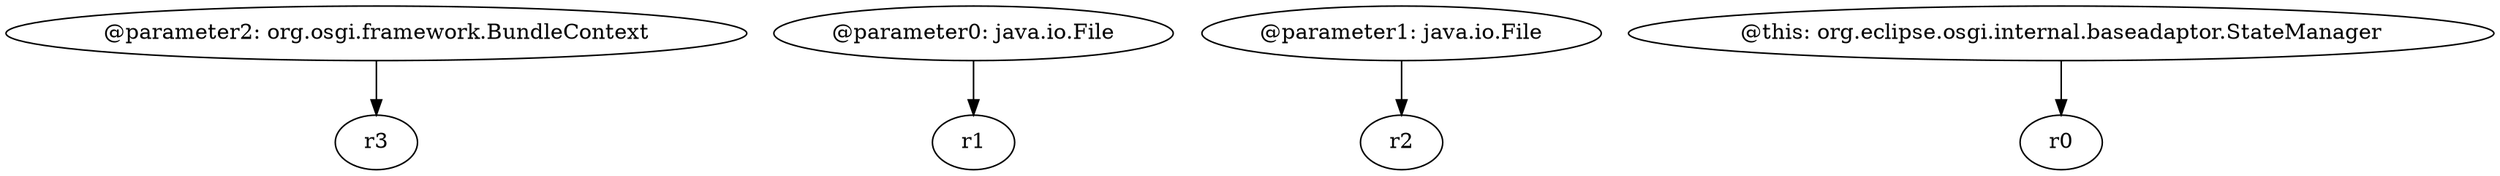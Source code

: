 digraph g {
0[label="@parameter2: org.osgi.framework.BundleContext"]
1[label="r3"]
0->1[label=""]
2[label="@parameter0: java.io.File"]
3[label="r1"]
2->3[label=""]
4[label="@parameter1: java.io.File"]
5[label="r2"]
4->5[label=""]
6[label="@this: org.eclipse.osgi.internal.baseadaptor.StateManager"]
7[label="r0"]
6->7[label=""]
}